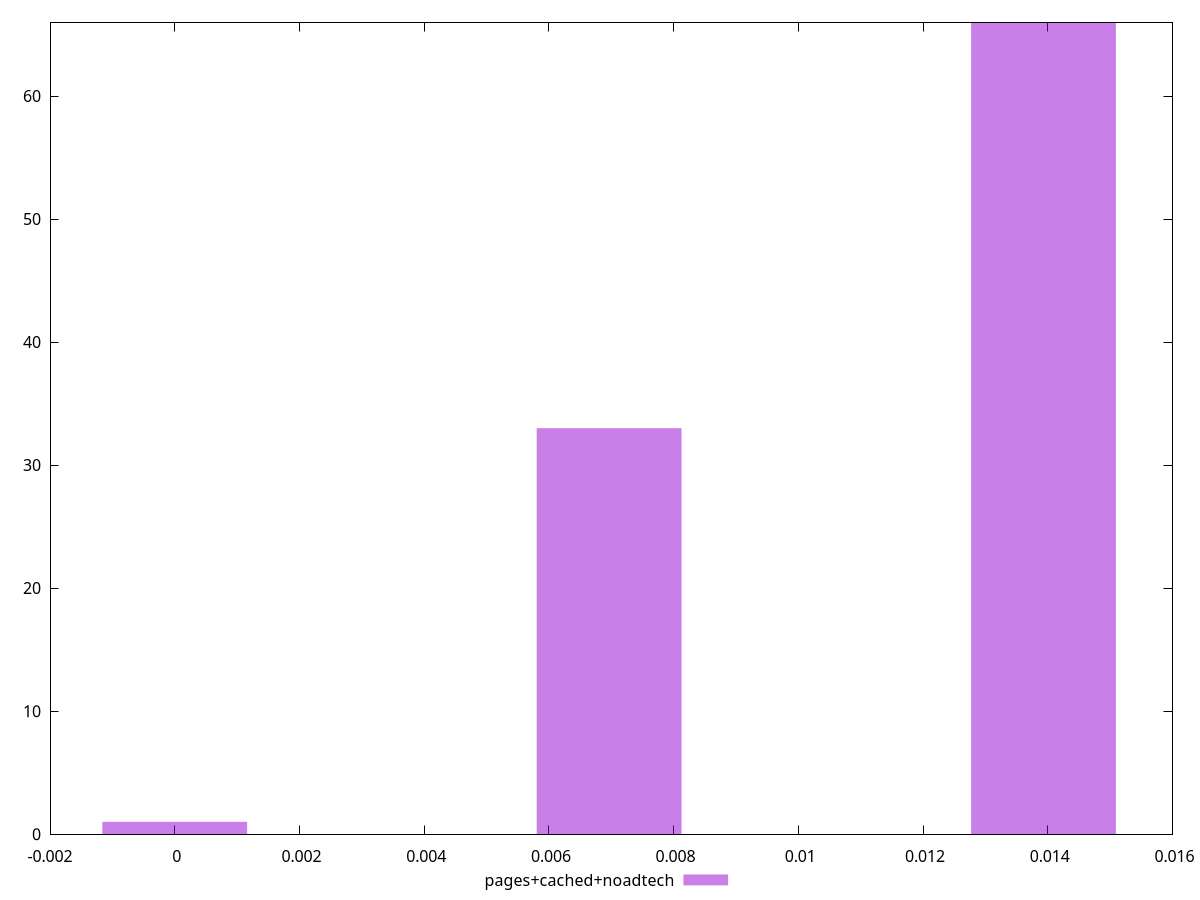 $_pagesCachedNoadtech <<EOF
0.006965572125687049 33
0.013931144251374098 66
0 1
EOF
set key outside below
set terminal pngcairo
set output "report_00006_2020-11-02T20-21-41.718Z/largest-contentful-paint/pages+cached+noadtech//hist.png"
set yrange [0:66]
set boxwidth 0.0023218573752290163
set style fill transparent solid 0.5 noborder
plot $_pagesCachedNoadtech title "pages+cached+noadtech" with boxes ,